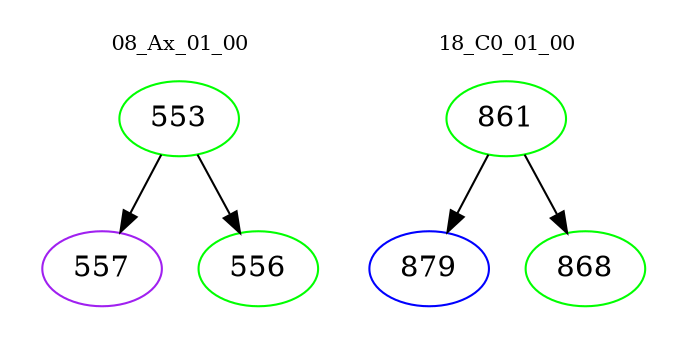 digraph{
subgraph cluster_0 {
color = white
label = "08_Ax_01_00";
fontsize=10;
T0_553 [label="553", color="green"]
T0_553 -> T0_557 [color="black"]
T0_557 [label="557", color="purple"]
T0_553 -> T0_556 [color="black"]
T0_556 [label="556", color="green"]
}
subgraph cluster_1 {
color = white
label = "18_C0_01_00";
fontsize=10;
T1_861 [label="861", color="green"]
T1_861 -> T1_879 [color="black"]
T1_879 [label="879", color="blue"]
T1_861 -> T1_868 [color="black"]
T1_868 [label="868", color="green"]
}
}
